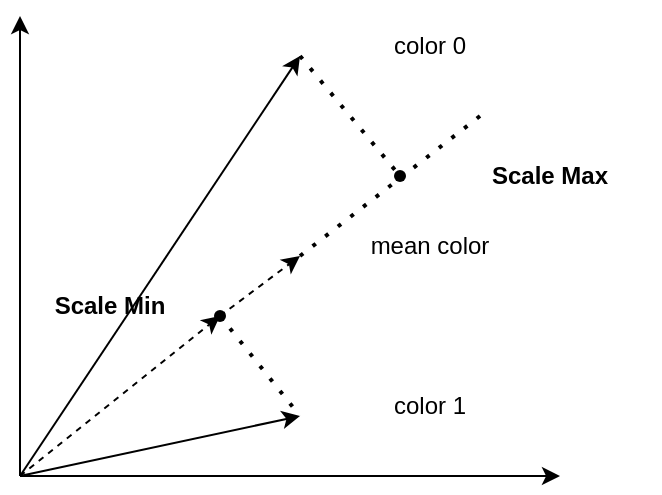 <mxfile version="24.2.5" type="device">
  <diagram name="Page-1" id="ITyh8YHwI_NRSCYNDPLq">
    <mxGraphModel dx="1247" dy="1205" grid="1" gridSize="10" guides="1" tooltips="1" connect="1" arrows="1" fold="1" page="1" pageScale="1" pageWidth="827" pageHeight="1169" math="0" shadow="0">
      <root>
        <mxCell id="0" />
        <mxCell id="1" parent="0" />
        <mxCell id="82aMpcYLWdgAYsTnI2e5-2" value="" style="endArrow=classic;html=1;rounded=0;" edge="1" parent="1">
          <mxGeometry width="50" height="50" relative="1" as="geometry">
            <mxPoint x="850" y="440" as="sourcePoint" />
            <mxPoint x="1120" y="440" as="targetPoint" />
          </mxGeometry>
        </mxCell>
        <mxCell id="82aMpcYLWdgAYsTnI2e5-3" value="" style="endArrow=classic;html=1;rounded=0;" edge="1" parent="1">
          <mxGeometry width="50" height="50" relative="1" as="geometry">
            <mxPoint x="850" y="440" as="sourcePoint" />
            <mxPoint x="850" y="210" as="targetPoint" />
          </mxGeometry>
        </mxCell>
        <mxCell id="82aMpcYLWdgAYsTnI2e5-4" value="" style="endArrow=classic;html=1;rounded=0;dashed=1;" edge="1" parent="1" source="82aMpcYLWdgAYsTnI2e5-18">
          <mxGeometry width="50" height="50" relative="1" as="geometry">
            <mxPoint x="850" y="440" as="sourcePoint" />
            <mxPoint x="990" y="330" as="targetPoint" />
          </mxGeometry>
        </mxCell>
        <mxCell id="82aMpcYLWdgAYsTnI2e5-5" value="" style="endArrow=classic;html=1;rounded=0;" edge="1" parent="1">
          <mxGeometry width="50" height="50" relative="1" as="geometry">
            <mxPoint x="850" y="440" as="sourcePoint" />
            <mxPoint x="990" y="230" as="targetPoint" />
          </mxGeometry>
        </mxCell>
        <mxCell id="82aMpcYLWdgAYsTnI2e5-6" value="" style="endArrow=classic;html=1;rounded=0;" edge="1" parent="1">
          <mxGeometry width="50" height="50" relative="1" as="geometry">
            <mxPoint x="850" y="440" as="sourcePoint" />
            <mxPoint x="990" y="410" as="targetPoint" />
          </mxGeometry>
        </mxCell>
        <mxCell id="82aMpcYLWdgAYsTnI2e5-7" value="color 0" style="text;html=1;align=center;verticalAlign=middle;whiteSpace=wrap;rounded=0;" vertex="1" parent="1">
          <mxGeometry x="1025" y="210" width="60" height="30" as="geometry" />
        </mxCell>
        <mxCell id="82aMpcYLWdgAYsTnI2e5-8" value="color 1" style="text;html=1;align=center;verticalAlign=middle;whiteSpace=wrap;rounded=0;" vertex="1" parent="1">
          <mxGeometry x="1025" y="390" width="60" height="30" as="geometry" />
        </mxCell>
        <mxCell id="82aMpcYLWdgAYsTnI2e5-9" value="mean color" style="text;html=1;align=center;verticalAlign=middle;whiteSpace=wrap;rounded=0;" vertex="1" parent="1">
          <mxGeometry x="1010" y="310" width="90" height="30" as="geometry" />
        </mxCell>
        <mxCell id="82aMpcYLWdgAYsTnI2e5-13" value="" style="endArrow=none;dashed=1;html=1;dashPattern=1 3;strokeWidth=2;rounded=0;" edge="1" parent="1">
          <mxGeometry width="50" height="50" relative="1" as="geometry">
            <mxPoint x="990" y="330" as="sourcePoint" />
            <mxPoint x="1080" y="260" as="targetPoint" />
          </mxGeometry>
        </mxCell>
        <mxCell id="82aMpcYLWdgAYsTnI2e5-14" value="" style="endArrow=none;dashed=1;html=1;dashPattern=1 3;strokeWidth=2;rounded=0;" edge="1" parent="1">
          <mxGeometry width="50" height="50" relative="1" as="geometry">
            <mxPoint x="990" y="230" as="sourcePoint" />
            <mxPoint x="1040" y="290" as="targetPoint" />
          </mxGeometry>
        </mxCell>
        <mxCell id="82aMpcYLWdgAYsTnI2e5-15" value="" style="endArrow=none;dashed=1;html=1;dashPattern=1 3;strokeWidth=2;rounded=0;" edge="1" parent="1">
          <mxGeometry width="50" height="50" relative="1" as="geometry">
            <mxPoint x="950" y="360" as="sourcePoint" />
            <mxPoint x="990" y="410" as="targetPoint" />
          </mxGeometry>
        </mxCell>
        <mxCell id="82aMpcYLWdgAYsTnI2e5-16" value="Scale Min" style="text;html=1;align=center;verticalAlign=middle;whiteSpace=wrap;rounded=0;fontStyle=1" vertex="1" parent="1">
          <mxGeometry x="840" y="340" width="110" height="30" as="geometry" />
        </mxCell>
        <mxCell id="82aMpcYLWdgAYsTnI2e5-17" value="" style="shape=waypoint;sketch=0;fillStyle=solid;size=6;pointerEvents=1;points=[];fillColor=none;resizable=0;rotatable=0;perimeter=centerPerimeter;snapToPoint=1;" vertex="1" parent="1">
          <mxGeometry x="1030" y="280" width="20" height="20" as="geometry" />
        </mxCell>
        <mxCell id="82aMpcYLWdgAYsTnI2e5-19" value="" style="endArrow=classic;html=1;rounded=0;dashed=1;" edge="1" parent="1" target="82aMpcYLWdgAYsTnI2e5-18">
          <mxGeometry width="50" height="50" relative="1" as="geometry">
            <mxPoint x="850" y="440" as="sourcePoint" />
            <mxPoint x="990" y="330" as="targetPoint" />
          </mxGeometry>
        </mxCell>
        <mxCell id="82aMpcYLWdgAYsTnI2e5-18" value="" style="shape=waypoint;sketch=0;fillStyle=solid;size=6;pointerEvents=1;points=[];fillColor=none;resizable=0;rotatable=0;perimeter=centerPerimeter;snapToPoint=1;" vertex="1" parent="1">
          <mxGeometry x="940" y="350" width="20" height="20" as="geometry" />
        </mxCell>
        <mxCell id="82aMpcYLWdgAYsTnI2e5-20" value="Scale Max" style="text;html=1;align=center;verticalAlign=middle;whiteSpace=wrap;rounded=0;fontStyle=1" vertex="1" parent="1">
          <mxGeometry x="1060" y="275" width="110" height="30" as="geometry" />
        </mxCell>
      </root>
    </mxGraphModel>
  </diagram>
</mxfile>
